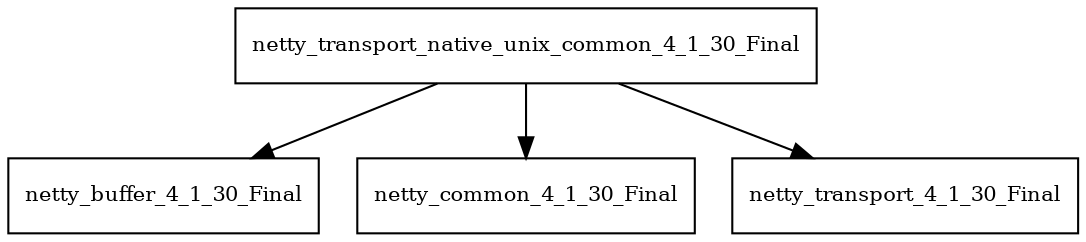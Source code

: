 digraph netty_transport_native_unix_common_4_1_30_Final_dependencies {
  node [shape = box, fontsize=10.0];
  netty_transport_native_unix_common_4_1_30_Final -> netty_buffer_4_1_30_Final;
  netty_transport_native_unix_common_4_1_30_Final -> netty_common_4_1_30_Final;
  netty_transport_native_unix_common_4_1_30_Final -> netty_transport_4_1_30_Final;
}
